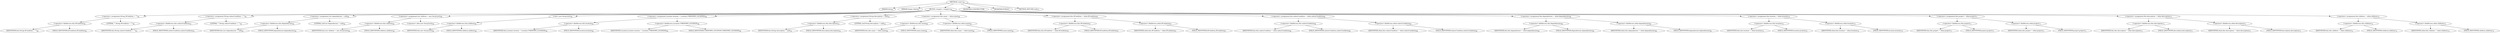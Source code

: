 digraph "&lt;init&gt;" {  
"137" [label = <(METHOD,&lt;init&gt;)<SUB>65</SUB>> ]
"4" [label = <(PARAM,this)<SUB>65</SUB>> ]
"138" [label = <(PARAM,Target other)<SUB>65</SUB>> ]
"139" [label = <(BLOCK,&lt;empty&gt;,&lt;empty&gt;)<SUB>65</SUB>> ]
"140" [label = <(&lt;operator&gt;.assignment,String ifCondition = &quot;&quot;)<SUB>40</SUB>> ]
"141" [label = <(&lt;operator&gt;.fieldAccess,this.ifCondition)<SUB>40</SUB>> ]
"142" [label = <(IDENTIFIER,this,String ifCondition = &quot;&quot;)<SUB>40</SUB>> ]
"143" [label = <(FIELD_IDENTIFIER,ifCondition,ifCondition)<SUB>40</SUB>> ]
"144" [label = <(LITERAL,&quot;&quot;,String ifCondition = &quot;&quot;)<SUB>40</SUB>> ]
"145" [label = <(&lt;operator&gt;.assignment,String unlessCondition = &quot;&quot;)<SUB>42</SUB>> ]
"146" [label = <(&lt;operator&gt;.fieldAccess,this.unlessCondition)<SUB>42</SUB>> ]
"147" [label = <(IDENTIFIER,this,String unlessCondition = &quot;&quot;)<SUB>42</SUB>> ]
"148" [label = <(FIELD_IDENTIFIER,unlessCondition,unlessCondition)<SUB>42</SUB>> ]
"149" [label = <(LITERAL,&quot;&quot;,String unlessCondition = &quot;&quot;)<SUB>42</SUB>> ]
"150" [label = <(&lt;operator&gt;.assignment,List dependencies = null)<SUB>44</SUB>> ]
"151" [label = <(&lt;operator&gt;.fieldAccess,this.dependencies)<SUB>44</SUB>> ]
"152" [label = <(IDENTIFIER,this,List dependencies = null)<SUB>44</SUB>> ]
"153" [label = <(FIELD_IDENTIFIER,dependencies,dependencies)<SUB>44</SUB>> ]
"154" [label = <(LITERAL,null,List dependencies = null)<SUB>44</SUB>> ]
"155" [label = <(&lt;operator&gt;.assignment,List children = new ArrayList())<SUB>46</SUB>> ]
"156" [label = <(&lt;operator&gt;.fieldAccess,this.children)<SUB>46</SUB>> ]
"157" [label = <(IDENTIFIER,this,List children = new ArrayList())<SUB>46</SUB>> ]
"158" [label = <(FIELD_IDENTIFIER,children,children)<SUB>46</SUB>> ]
"159" [label = <(&lt;operator&gt;.alloc,new ArrayList())<SUB>46</SUB>> ]
"160" [label = <(&lt;init&gt;,new ArrayList())<SUB>46</SUB>> ]
"161" [label = <(&lt;operator&gt;.fieldAccess,this.children)<SUB>46</SUB>> ]
"162" [label = <(IDENTIFIER,this,new ArrayList())<SUB>46</SUB>> ]
"163" [label = <(FIELD_IDENTIFIER,children,children)<SUB>46</SUB>> ]
"164" [label = <(&lt;operator&gt;.assignment,Location location = Location.UNKNOWN_LOCATION)<SUB>48</SUB>> ]
"165" [label = <(&lt;operator&gt;.fieldAccess,this.location)<SUB>48</SUB>> ]
"166" [label = <(IDENTIFIER,this,Location location = Location.UNKNOWN_LOCATION)<SUB>48</SUB>> ]
"167" [label = <(FIELD_IDENTIFIER,location,location)<SUB>48</SUB>> ]
"168" [label = <(&lt;operator&gt;.fieldAccess,Location.UNKNOWN_LOCATION)<SUB>48</SUB>> ]
"169" [label = <(IDENTIFIER,Location,Location location = Location.UNKNOWN_LOCATION)<SUB>48</SUB>> ]
"170" [label = <(FIELD_IDENTIFIER,UNKNOWN_LOCATION,UNKNOWN_LOCATION)<SUB>48</SUB>> ]
"171" [label = <(&lt;operator&gt;.assignment,String description = null)<SUB>54</SUB>> ]
"172" [label = <(&lt;operator&gt;.fieldAccess,this.description)<SUB>54</SUB>> ]
"173" [label = <(IDENTIFIER,this,String description = null)<SUB>54</SUB>> ]
"174" [label = <(FIELD_IDENTIFIER,description,description)<SUB>54</SUB>> ]
"175" [label = <(LITERAL,null,String description = null)<SUB>54</SUB>> ]
"176" [label = <(&lt;operator&gt;.assignment,this.name = other.name)<SUB>66</SUB>> ]
"177" [label = <(&lt;operator&gt;.fieldAccess,this.name)<SUB>66</SUB>> ]
"3" [label = <(IDENTIFIER,this,this.name = other.name)<SUB>66</SUB>> ]
"178" [label = <(FIELD_IDENTIFIER,name,name)<SUB>66</SUB>> ]
"179" [label = <(&lt;operator&gt;.fieldAccess,other.name)<SUB>66</SUB>> ]
"180" [label = <(IDENTIFIER,other,this.name = other.name)<SUB>66</SUB>> ]
"181" [label = <(FIELD_IDENTIFIER,name,name)<SUB>66</SUB>> ]
"182" [label = <(&lt;operator&gt;.assignment,this.ifCondition = other.ifCondition)<SUB>67</SUB>> ]
"183" [label = <(&lt;operator&gt;.fieldAccess,this.ifCondition)<SUB>67</SUB>> ]
"5" [label = <(IDENTIFIER,this,this.ifCondition = other.ifCondition)<SUB>67</SUB>> ]
"184" [label = <(FIELD_IDENTIFIER,ifCondition,ifCondition)<SUB>67</SUB>> ]
"185" [label = <(&lt;operator&gt;.fieldAccess,other.ifCondition)<SUB>67</SUB>> ]
"186" [label = <(IDENTIFIER,other,this.ifCondition = other.ifCondition)<SUB>67</SUB>> ]
"187" [label = <(FIELD_IDENTIFIER,ifCondition,ifCondition)<SUB>67</SUB>> ]
"188" [label = <(&lt;operator&gt;.assignment,this.unlessCondition = other.unlessCondition)<SUB>68</SUB>> ]
"189" [label = <(&lt;operator&gt;.fieldAccess,this.unlessCondition)<SUB>68</SUB>> ]
"6" [label = <(IDENTIFIER,this,this.unlessCondition = other.unlessCondition)<SUB>68</SUB>> ]
"190" [label = <(FIELD_IDENTIFIER,unlessCondition,unlessCondition)<SUB>68</SUB>> ]
"191" [label = <(&lt;operator&gt;.fieldAccess,other.unlessCondition)<SUB>68</SUB>> ]
"192" [label = <(IDENTIFIER,other,this.unlessCondition = other.unlessCondition)<SUB>68</SUB>> ]
"193" [label = <(FIELD_IDENTIFIER,unlessCondition,unlessCondition)<SUB>68</SUB>> ]
"194" [label = <(&lt;operator&gt;.assignment,this.dependencies = other.dependencies)<SUB>69</SUB>> ]
"195" [label = <(&lt;operator&gt;.fieldAccess,this.dependencies)<SUB>69</SUB>> ]
"7" [label = <(IDENTIFIER,this,this.dependencies = other.dependencies)<SUB>69</SUB>> ]
"196" [label = <(FIELD_IDENTIFIER,dependencies,dependencies)<SUB>69</SUB>> ]
"197" [label = <(&lt;operator&gt;.fieldAccess,other.dependencies)<SUB>69</SUB>> ]
"198" [label = <(IDENTIFIER,other,this.dependencies = other.dependencies)<SUB>69</SUB>> ]
"199" [label = <(FIELD_IDENTIFIER,dependencies,dependencies)<SUB>69</SUB>> ]
"200" [label = <(&lt;operator&gt;.assignment,this.location = other.location)<SUB>70</SUB>> ]
"201" [label = <(&lt;operator&gt;.fieldAccess,this.location)<SUB>70</SUB>> ]
"8" [label = <(IDENTIFIER,this,this.location = other.location)<SUB>70</SUB>> ]
"202" [label = <(FIELD_IDENTIFIER,location,location)<SUB>70</SUB>> ]
"203" [label = <(&lt;operator&gt;.fieldAccess,other.location)<SUB>70</SUB>> ]
"204" [label = <(IDENTIFIER,other,this.location = other.location)<SUB>70</SUB>> ]
"205" [label = <(FIELD_IDENTIFIER,location,location)<SUB>70</SUB>> ]
"206" [label = <(&lt;operator&gt;.assignment,this.project = other.project)<SUB>71</SUB>> ]
"207" [label = <(&lt;operator&gt;.fieldAccess,this.project)<SUB>71</SUB>> ]
"9" [label = <(IDENTIFIER,this,this.project = other.project)<SUB>71</SUB>> ]
"208" [label = <(FIELD_IDENTIFIER,project,project)<SUB>71</SUB>> ]
"209" [label = <(&lt;operator&gt;.fieldAccess,other.project)<SUB>71</SUB>> ]
"210" [label = <(IDENTIFIER,other,this.project = other.project)<SUB>71</SUB>> ]
"211" [label = <(FIELD_IDENTIFIER,project,project)<SUB>71</SUB>> ]
"212" [label = <(&lt;operator&gt;.assignment,this.description = other.description)<SUB>72</SUB>> ]
"213" [label = <(&lt;operator&gt;.fieldAccess,this.description)<SUB>72</SUB>> ]
"10" [label = <(IDENTIFIER,this,this.description = other.description)<SUB>72</SUB>> ]
"214" [label = <(FIELD_IDENTIFIER,description,description)<SUB>72</SUB>> ]
"215" [label = <(&lt;operator&gt;.fieldAccess,other.description)<SUB>72</SUB>> ]
"216" [label = <(IDENTIFIER,other,this.description = other.description)<SUB>72</SUB>> ]
"217" [label = <(FIELD_IDENTIFIER,description,description)<SUB>72</SUB>> ]
"218" [label = <(&lt;operator&gt;.assignment,this.children = other.children)<SUB>74</SUB>> ]
"219" [label = <(&lt;operator&gt;.fieldAccess,this.children)<SUB>74</SUB>> ]
"11" [label = <(IDENTIFIER,this,this.children = other.children)<SUB>74</SUB>> ]
"220" [label = <(FIELD_IDENTIFIER,children,children)<SUB>74</SUB>> ]
"221" [label = <(&lt;operator&gt;.fieldAccess,other.children)<SUB>74</SUB>> ]
"222" [label = <(IDENTIFIER,other,this.children = other.children)<SUB>74</SUB>> ]
"223" [label = <(FIELD_IDENTIFIER,children,children)<SUB>74</SUB>> ]
"224" [label = <(MODIFIER,CONSTRUCTOR)> ]
"225" [label = <(MODIFIER,PUBLIC)> ]
"226" [label = <(METHOD_RETURN,void)<SUB>75</SUB>> ]
  "137" -> "4" 
  "137" -> "138" 
  "137" -> "139" 
  "137" -> "224" 
  "137" -> "225" 
  "137" -> "226" 
  "139" -> "140" 
  "139" -> "145" 
  "139" -> "150" 
  "139" -> "155" 
  "139" -> "160" 
  "139" -> "164" 
  "139" -> "171" 
  "139" -> "176" 
  "139" -> "182" 
  "139" -> "188" 
  "139" -> "194" 
  "139" -> "200" 
  "139" -> "206" 
  "139" -> "212" 
  "139" -> "218" 
  "140" -> "141" 
  "140" -> "144" 
  "141" -> "142" 
  "141" -> "143" 
  "145" -> "146" 
  "145" -> "149" 
  "146" -> "147" 
  "146" -> "148" 
  "150" -> "151" 
  "150" -> "154" 
  "151" -> "152" 
  "151" -> "153" 
  "155" -> "156" 
  "155" -> "159" 
  "156" -> "157" 
  "156" -> "158" 
  "160" -> "161" 
  "161" -> "162" 
  "161" -> "163" 
  "164" -> "165" 
  "164" -> "168" 
  "165" -> "166" 
  "165" -> "167" 
  "168" -> "169" 
  "168" -> "170" 
  "171" -> "172" 
  "171" -> "175" 
  "172" -> "173" 
  "172" -> "174" 
  "176" -> "177" 
  "176" -> "179" 
  "177" -> "3" 
  "177" -> "178" 
  "179" -> "180" 
  "179" -> "181" 
  "182" -> "183" 
  "182" -> "185" 
  "183" -> "5" 
  "183" -> "184" 
  "185" -> "186" 
  "185" -> "187" 
  "188" -> "189" 
  "188" -> "191" 
  "189" -> "6" 
  "189" -> "190" 
  "191" -> "192" 
  "191" -> "193" 
  "194" -> "195" 
  "194" -> "197" 
  "195" -> "7" 
  "195" -> "196" 
  "197" -> "198" 
  "197" -> "199" 
  "200" -> "201" 
  "200" -> "203" 
  "201" -> "8" 
  "201" -> "202" 
  "203" -> "204" 
  "203" -> "205" 
  "206" -> "207" 
  "206" -> "209" 
  "207" -> "9" 
  "207" -> "208" 
  "209" -> "210" 
  "209" -> "211" 
  "212" -> "213" 
  "212" -> "215" 
  "213" -> "10" 
  "213" -> "214" 
  "215" -> "216" 
  "215" -> "217" 
  "218" -> "219" 
  "218" -> "221" 
  "219" -> "11" 
  "219" -> "220" 
  "221" -> "222" 
  "221" -> "223" 
}
